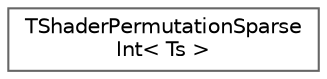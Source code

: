 digraph "Graphical Class Hierarchy"
{
 // INTERACTIVE_SVG=YES
 // LATEX_PDF_SIZE
  bgcolor="transparent";
  edge [fontname=Helvetica,fontsize=10,labelfontname=Helvetica,labelfontsize=10];
  node [fontname=Helvetica,fontsize=10,shape=box,height=0.2,width=0.4];
  rankdir="LR";
  Node0 [id="Node000000",label="TShaderPermutationSparse\lInt\< Ts \>",height=0.2,width=0.4,color="grey40", fillcolor="white", style="filled",URL="$dc/d08/structTShaderPermutationSparseInt.html",tooltip="Defines at compile time a permutation dimension made of specific int32."];
}
